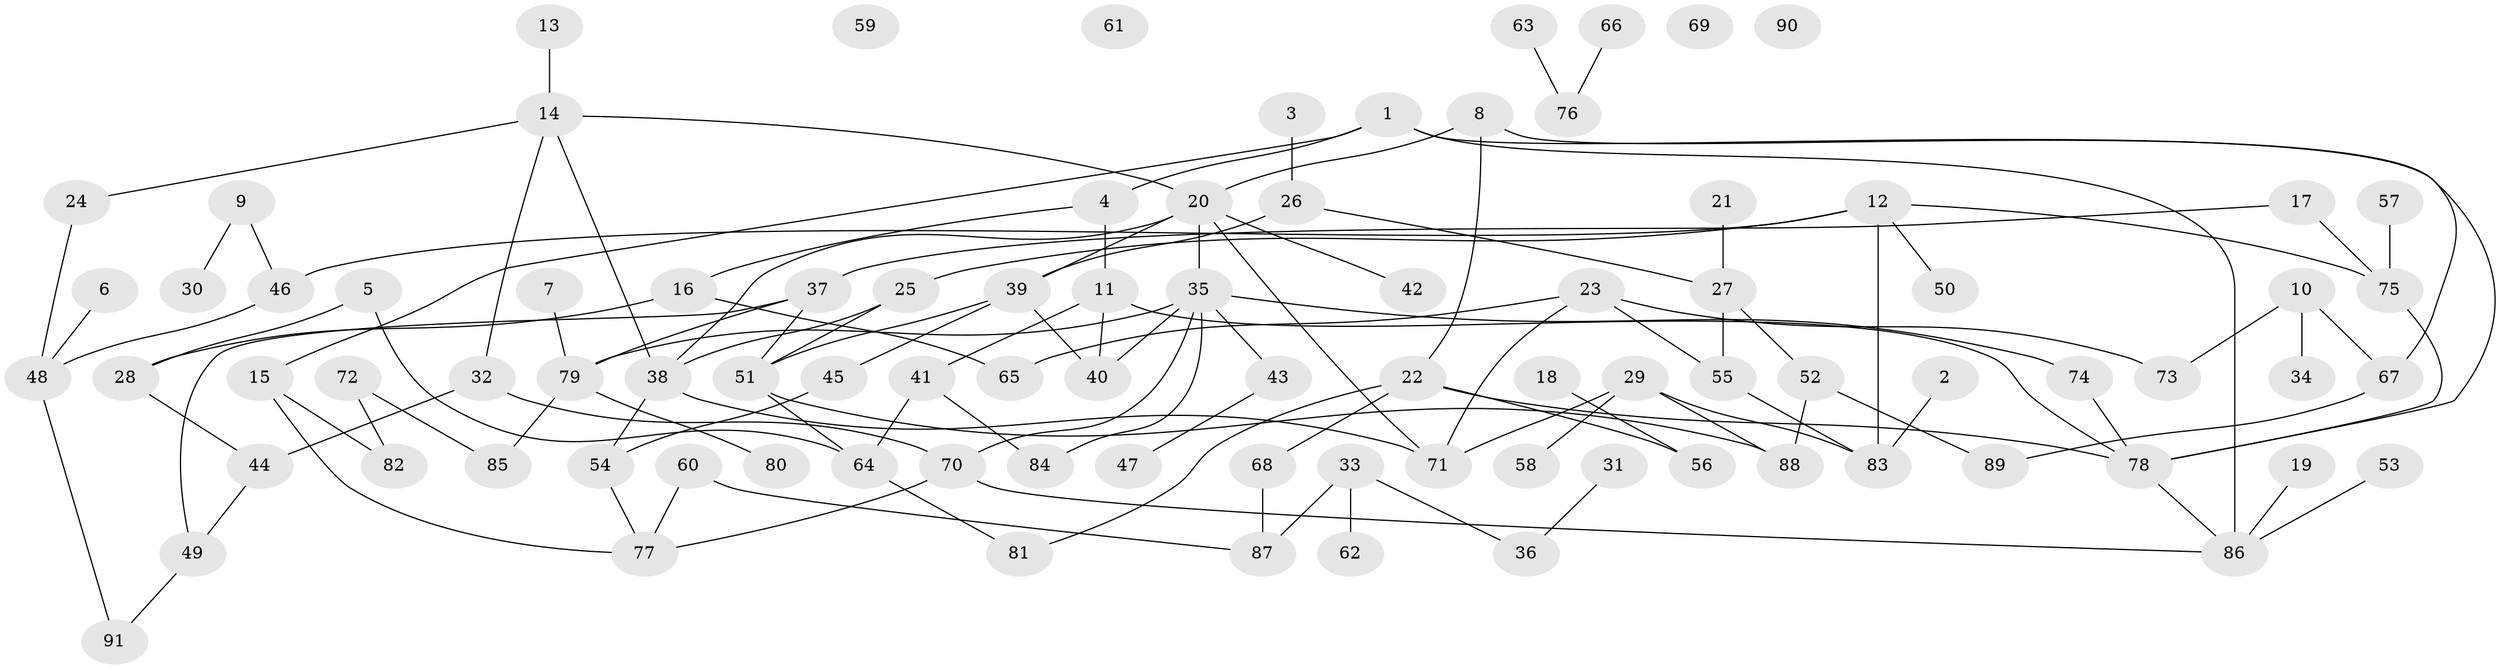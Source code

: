 // coarse degree distribution, {6: 0.11290322580645161, 1: 0.25806451612903225, 2: 0.1935483870967742, 5: 0.08064516129032258, 3: 0.16129032258064516, 4: 0.0967741935483871, 10: 0.016129032258064516, 7: 0.016129032258064516, 0: 0.06451612903225806}
// Generated by graph-tools (version 1.1) at 2025/23/03/03/25 07:23:24]
// undirected, 91 vertices, 119 edges
graph export_dot {
graph [start="1"]
  node [color=gray90,style=filled];
  1;
  2;
  3;
  4;
  5;
  6;
  7;
  8;
  9;
  10;
  11;
  12;
  13;
  14;
  15;
  16;
  17;
  18;
  19;
  20;
  21;
  22;
  23;
  24;
  25;
  26;
  27;
  28;
  29;
  30;
  31;
  32;
  33;
  34;
  35;
  36;
  37;
  38;
  39;
  40;
  41;
  42;
  43;
  44;
  45;
  46;
  47;
  48;
  49;
  50;
  51;
  52;
  53;
  54;
  55;
  56;
  57;
  58;
  59;
  60;
  61;
  62;
  63;
  64;
  65;
  66;
  67;
  68;
  69;
  70;
  71;
  72;
  73;
  74;
  75;
  76;
  77;
  78;
  79;
  80;
  81;
  82;
  83;
  84;
  85;
  86;
  87;
  88;
  89;
  90;
  91;
  1 -- 4;
  1 -- 15;
  1 -- 78;
  1 -- 86;
  2 -- 83;
  3 -- 26;
  4 -- 11;
  4 -- 16;
  5 -- 28;
  5 -- 64;
  6 -- 48;
  7 -- 79;
  8 -- 20;
  8 -- 22;
  8 -- 67;
  9 -- 30;
  9 -- 46;
  10 -- 34;
  10 -- 67;
  10 -- 73;
  11 -- 40;
  11 -- 41;
  11 -- 78;
  12 -- 25;
  12 -- 46;
  12 -- 50;
  12 -- 75;
  12 -- 83;
  13 -- 14;
  14 -- 20;
  14 -- 24;
  14 -- 32;
  14 -- 38;
  15 -- 77;
  15 -- 82;
  16 -- 28;
  16 -- 65;
  17 -- 37;
  17 -- 75;
  18 -- 56;
  19 -- 86;
  20 -- 35;
  20 -- 38;
  20 -- 39;
  20 -- 42;
  20 -- 71;
  21 -- 27;
  22 -- 56;
  22 -- 68;
  22 -- 78;
  22 -- 81;
  23 -- 55;
  23 -- 65;
  23 -- 71;
  23 -- 73;
  24 -- 48;
  25 -- 38;
  25 -- 51;
  26 -- 27;
  26 -- 39;
  27 -- 52;
  27 -- 55;
  28 -- 44;
  29 -- 58;
  29 -- 71;
  29 -- 83;
  29 -- 88;
  31 -- 36;
  32 -- 44;
  32 -- 70;
  33 -- 36;
  33 -- 62;
  33 -- 87;
  35 -- 40;
  35 -- 43;
  35 -- 70;
  35 -- 74;
  35 -- 79;
  35 -- 84;
  37 -- 49;
  37 -- 51;
  37 -- 79;
  38 -- 54;
  38 -- 71;
  39 -- 40;
  39 -- 45;
  39 -- 51;
  41 -- 64;
  41 -- 84;
  43 -- 47;
  44 -- 49;
  45 -- 54;
  46 -- 48;
  48 -- 91;
  49 -- 91;
  51 -- 64;
  51 -- 88;
  52 -- 88;
  52 -- 89;
  53 -- 86;
  54 -- 77;
  55 -- 83;
  57 -- 75;
  60 -- 77;
  60 -- 87;
  63 -- 76;
  64 -- 81;
  66 -- 76;
  67 -- 89;
  68 -- 87;
  70 -- 77;
  70 -- 86;
  72 -- 82;
  72 -- 85;
  74 -- 78;
  75 -- 78;
  78 -- 86;
  79 -- 80;
  79 -- 85;
}
